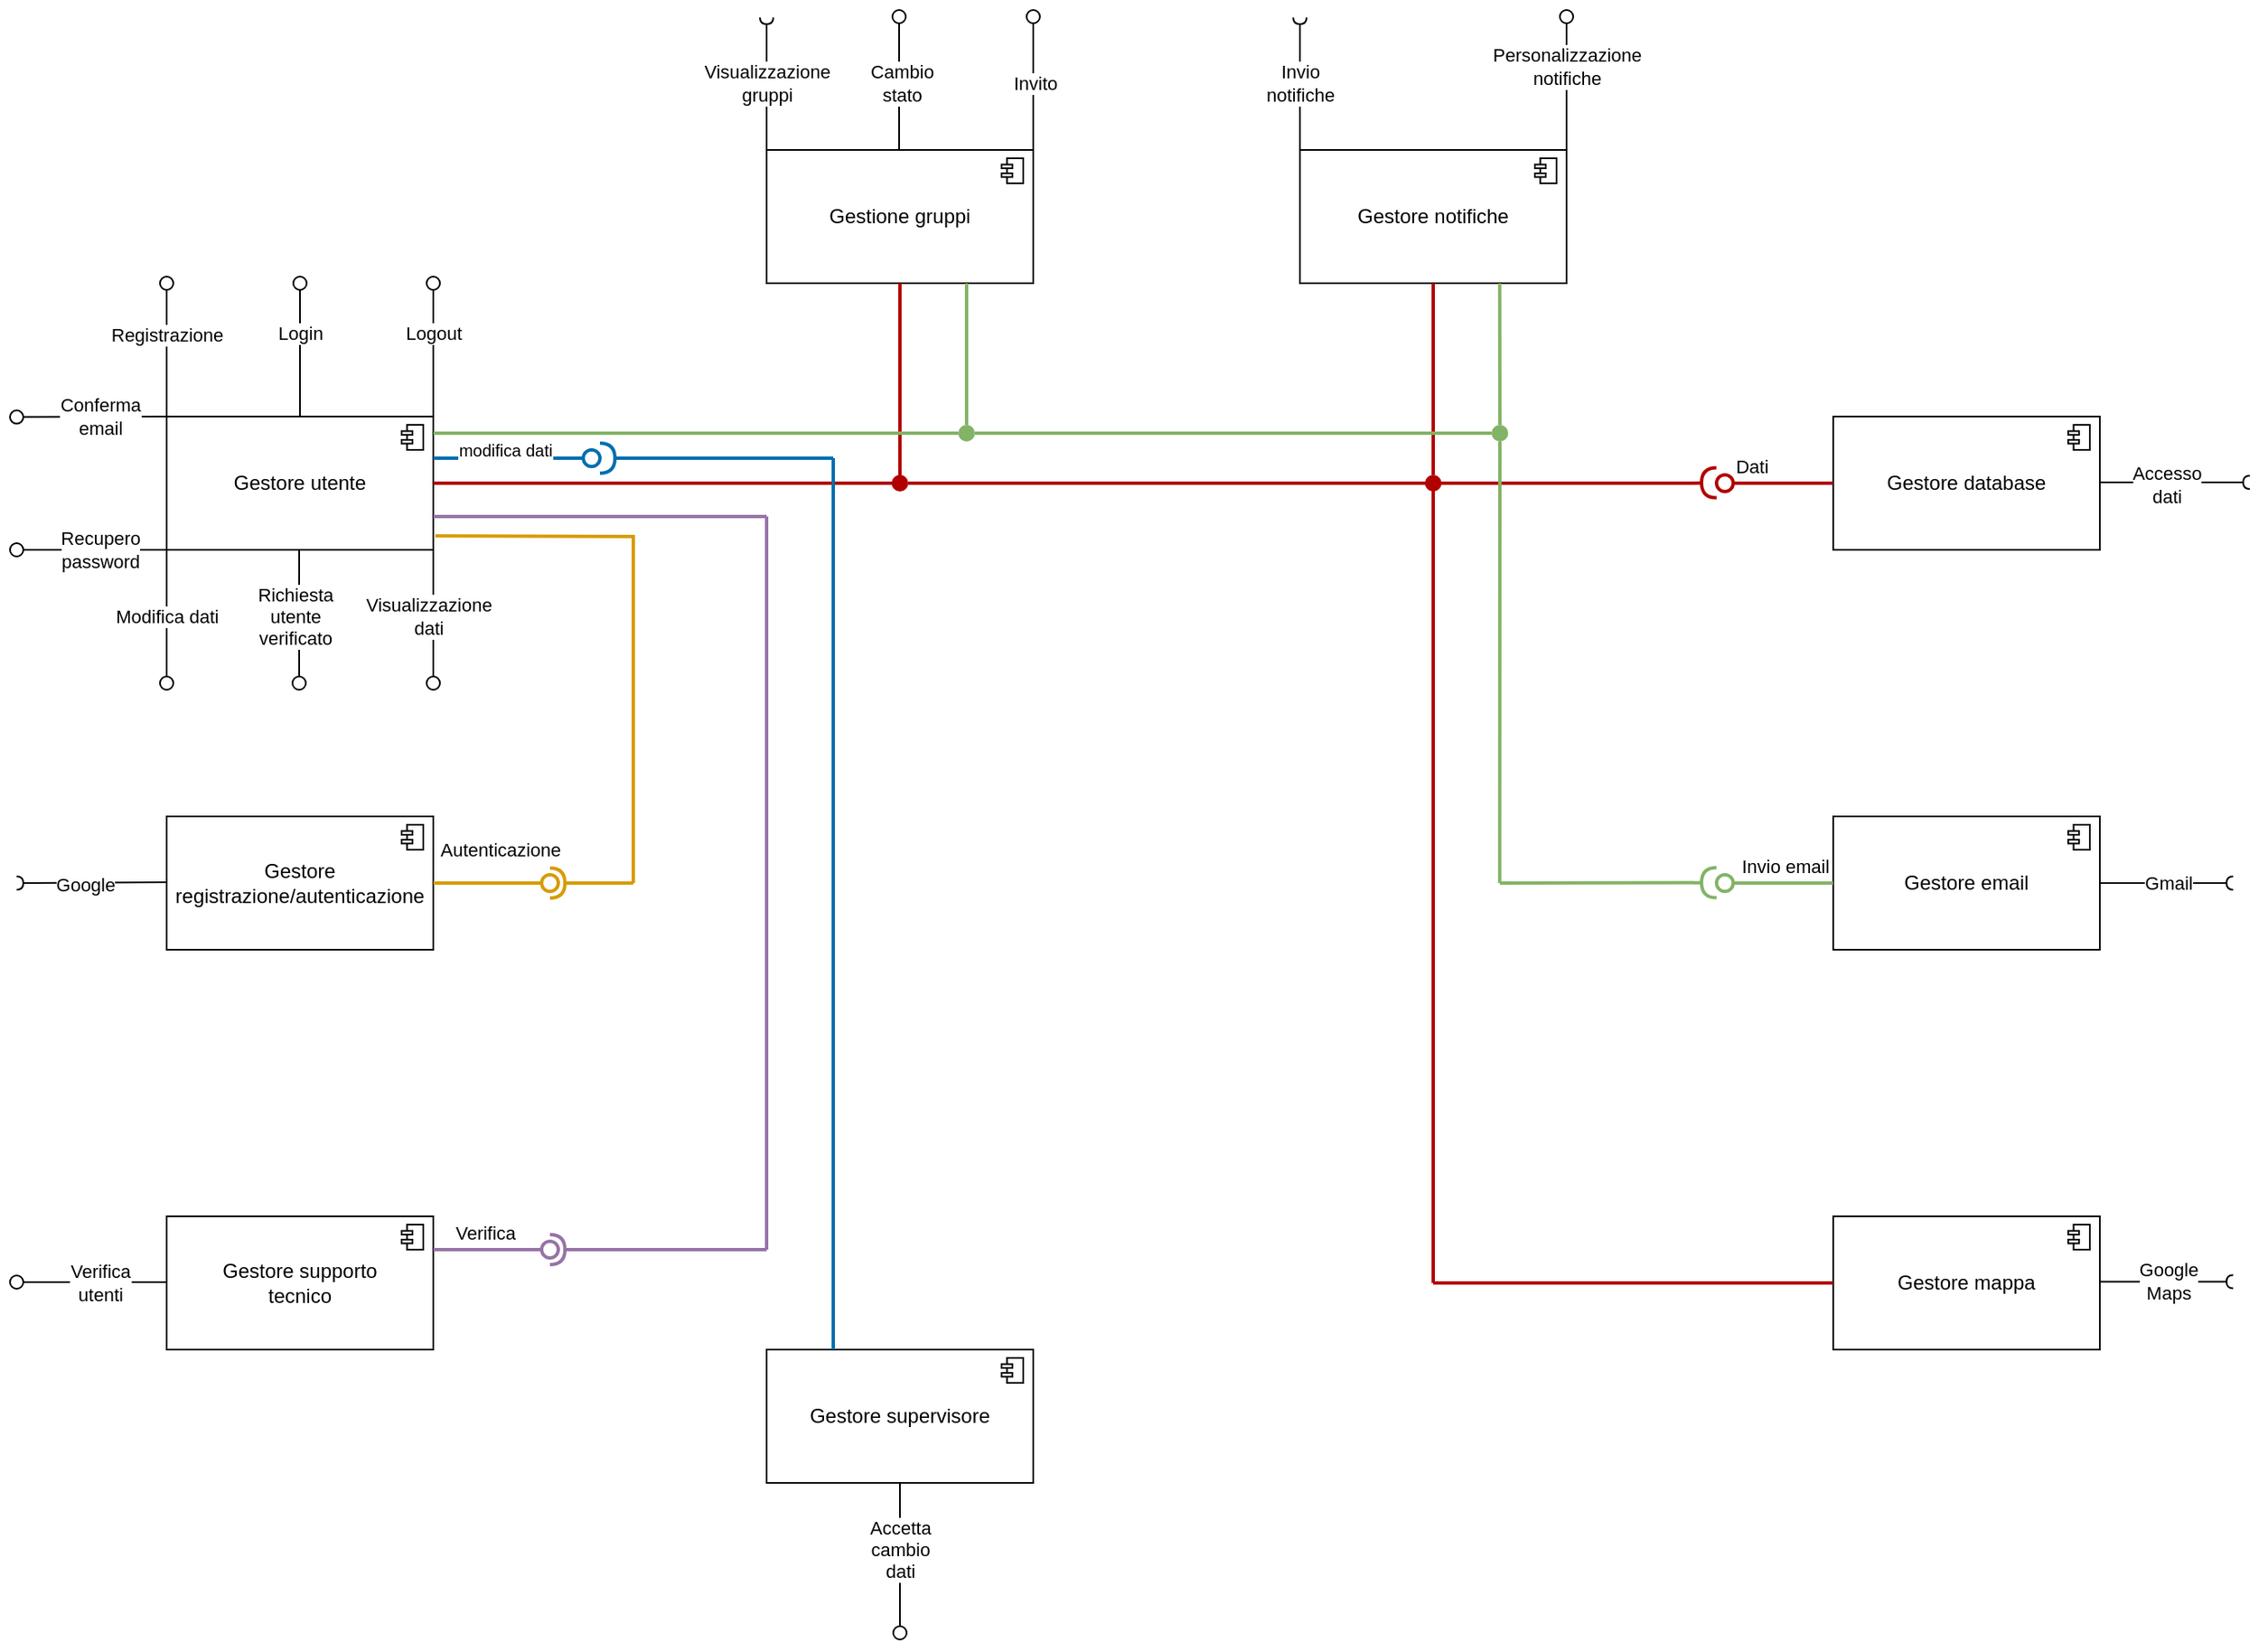 <mxfile version="24.2.7" type="github">
  <diagram name="Pagina-1" id="PUrYo3mo1FTPI0XB6R7E">
    <mxGraphModel dx="1750" dy="1697" grid="1" gridSize="10" guides="1" tooltips="1" connect="1" arrows="1" fold="1" page="1" pageScale="1" pageWidth="1169" pageHeight="827" math="0" shadow="0">
      <root>
        <mxCell id="0" />
        <mxCell id="1" parent="0" />
        <mxCell id="nwxM2-n29xhYYMJKdfmu-1" value="" style="html=1;verticalAlign=bottom;labelBackgroundColor=none;endArrow=oval;endFill=0;endSize=8;rounded=0;exitX=0;exitY=0;exitDx=0;exitDy=0;exitPerimeter=0;" parent="1" source="nwxM2-n29xhYYMJKdfmu-26" edge="1">
          <mxGeometry width="160" relative="1" as="geometry">
            <mxPoint x="170" y="200" as="sourcePoint" />
            <mxPoint x="160" y="120" as="targetPoint" />
            <Array as="points" />
          </mxGeometry>
        </mxCell>
        <mxCell id="nwxM2-n29xhYYMJKdfmu-48" value="Registrazione" style="edgeLabel;html=1;align=center;verticalAlign=middle;resizable=0;points=[];" parent="nwxM2-n29xhYYMJKdfmu-1" vertex="1" connectable="0">
          <mxGeometry x="0.23" relative="1" as="geometry">
            <mxPoint as="offset" />
          </mxGeometry>
        </mxCell>
        <mxCell id="nwxM2-n29xhYYMJKdfmu-2" value="" style="html=1;verticalAlign=bottom;labelBackgroundColor=none;endArrow=oval;endFill=0;endSize=8;rounded=0;exitX=0.5;exitY=0;exitDx=0;exitDy=0;exitPerimeter=0;" parent="1" source="nwxM2-n29xhYYMJKdfmu-26" edge="1">
          <mxGeometry width="160" relative="1" as="geometry">
            <mxPoint x="245" y="200" as="sourcePoint" />
            <mxPoint x="240" y="120" as="targetPoint" />
          </mxGeometry>
        </mxCell>
        <mxCell id="nwxM2-n29xhYYMJKdfmu-49" value="Login" style="edgeLabel;html=1;align=center;verticalAlign=middle;resizable=0;points=[];" parent="nwxM2-n29xhYYMJKdfmu-2" vertex="1" connectable="0">
          <mxGeometry x="0.33" y="2" relative="1" as="geometry">
            <mxPoint x="2" y="3" as="offset" />
          </mxGeometry>
        </mxCell>
        <mxCell id="nwxM2-n29xhYYMJKdfmu-3" value="" style="html=1;verticalAlign=bottom;labelBackgroundColor=none;endArrow=oval;endFill=0;endSize=8;rounded=0;exitX=1;exitY=0;exitDx=0;exitDy=0;exitPerimeter=0;" parent="1" source="nwxM2-n29xhYYMJKdfmu-26" edge="1">
          <mxGeometry width="160" relative="1" as="geometry">
            <mxPoint x="370" y="200" as="sourcePoint" />
            <mxPoint x="320" y="120" as="targetPoint" />
          </mxGeometry>
        </mxCell>
        <mxCell id="nwxM2-n29xhYYMJKdfmu-50" value="Logout" style="edgeLabel;html=1;align=center;verticalAlign=middle;resizable=0;points=[];" parent="nwxM2-n29xhYYMJKdfmu-3" vertex="1" connectable="0">
          <mxGeometry x="0.105" y="-3" relative="1" as="geometry">
            <mxPoint x="-3" y="-6" as="offset" />
          </mxGeometry>
        </mxCell>
        <mxCell id="nwxM2-n29xhYYMJKdfmu-20" value="" style="html=1;verticalAlign=bottom;labelBackgroundColor=none;endArrow=oval;endFill=0;endSize=8;rounded=0;exitX=1;exitY=1;exitDx=0;exitDy=0;exitPerimeter=0;" parent="1" source="nwxM2-n29xhYYMJKdfmu-26" edge="1">
          <mxGeometry x="0.25" width="160" relative="1" as="geometry">
            <mxPoint x="320" y="275" as="sourcePoint" />
            <mxPoint x="320" y="360" as="targetPoint" />
            <Array as="points" />
            <mxPoint as="offset" />
          </mxGeometry>
        </mxCell>
        <mxCell id="nwxM2-n29xhYYMJKdfmu-45" value="Visualizzazione&lt;div&gt;dati&lt;/div&gt;" style="edgeLabel;html=1;align=center;verticalAlign=middle;resizable=0;points=[];" parent="nwxM2-n29xhYYMJKdfmu-20" vertex="1" connectable="0">
          <mxGeometry x="-0.405" y="-3" relative="1" as="geometry">
            <mxPoint y="16" as="offset" />
          </mxGeometry>
        </mxCell>
        <mxCell id="nwxM2-n29xhYYMJKdfmu-21" value="" style="html=1;verticalAlign=bottom;labelBackgroundColor=none;endArrow=oval;endFill=0;endSize=8;rounded=0;exitX=0.5;exitY=1;exitDx=0;exitDy=0;exitPerimeter=0;" parent="1" edge="1">
          <mxGeometry width="160" relative="1" as="geometry">
            <mxPoint x="160" y="280" as="sourcePoint" />
            <mxPoint x="160" y="360" as="targetPoint" />
            <Array as="points" />
            <mxPoint as="offset" />
          </mxGeometry>
        </mxCell>
        <mxCell id="nwxM2-n29xhYYMJKdfmu-44" value="Modifica dati" style="edgeLabel;html=1;align=center;verticalAlign=middle;resizable=0;points=[];" parent="nwxM2-n29xhYYMJKdfmu-21" vertex="1" connectable="0">
          <mxGeometry x="0.395" relative="1" as="geometry">
            <mxPoint y="-16" as="offset" />
          </mxGeometry>
        </mxCell>
        <mxCell id="nwxM2-n29xhYYMJKdfmu-23" value="" style="html=1;verticalAlign=bottom;labelBackgroundColor=none;endArrow=oval;endFill=0;endSize=8;rounded=0;exitX=0;exitY=0;exitDx=0;exitDy=0;exitPerimeter=0;" parent="1" source="nwxM2-n29xhYYMJKdfmu-26" edge="1">
          <mxGeometry width="160" relative="1" as="geometry">
            <mxPoint x="170" y="200.004" as="sourcePoint" />
            <mxPoint x="70" y="200.29" as="targetPoint" />
            <Array as="points" />
          </mxGeometry>
        </mxCell>
        <mxCell id="nwxM2-n29xhYYMJKdfmu-47" value="Conferma&lt;div&gt;email&lt;/div&gt;" style="edgeLabel;html=1;align=center;verticalAlign=middle;resizable=0;points=[];" parent="nwxM2-n29xhYYMJKdfmu-23" vertex="1" connectable="0">
          <mxGeometry x="-0.44" y="-4" relative="1" as="geometry">
            <mxPoint x="-15" y="4" as="offset" />
          </mxGeometry>
        </mxCell>
        <mxCell id="nwxM2-n29xhYYMJKdfmu-24" value="" style="html=1;verticalAlign=bottom;labelBackgroundColor=none;endArrow=oval;endFill=0;endSize=8;rounded=0;exitX=0;exitY=1;exitDx=0;exitDy=0;exitPerimeter=0;" parent="1" source="nwxM2-n29xhYYMJKdfmu-26" edge="1">
          <mxGeometry width="160" relative="1" as="geometry">
            <mxPoint x="170" y="275" as="sourcePoint" />
            <mxPoint x="70" y="280" as="targetPoint" />
            <Array as="points" />
          </mxGeometry>
        </mxCell>
        <mxCell id="nwxM2-n29xhYYMJKdfmu-46" value="Recupero&lt;div&gt;password&lt;/div&gt;" style="edgeLabel;html=1;align=center;verticalAlign=middle;resizable=0;points=[];" parent="nwxM2-n29xhYYMJKdfmu-24" vertex="1" connectable="0">
          <mxGeometry x="-0.262" y="3" relative="1" as="geometry">
            <mxPoint x="-7" y="-3" as="offset" />
          </mxGeometry>
        </mxCell>
        <mxCell id="nwxM2-n29xhYYMJKdfmu-25" value="Gestore registrazione/autenticazione" style="html=1;outlineConnect=0;whiteSpace=wrap;shape=mxgraph.archimate3.application;appType=comp;archiType=square;" parent="1" vertex="1">
          <mxGeometry x="160" y="440" width="160" height="80" as="geometry" />
        </mxCell>
        <mxCell id="nwxM2-n29xhYYMJKdfmu-26" value="Gestore utente" style="html=1;outlineConnect=0;whiteSpace=wrap;shape=mxgraph.archimate3.application;appType=comp;archiType=square;" parent="1" vertex="1">
          <mxGeometry x="160" y="200" width="160" height="80" as="geometry" />
        </mxCell>
        <mxCell id="nwxM2-n29xhYYMJKdfmu-29" value="" style="html=1;verticalAlign=bottom;labelBackgroundColor=none;endArrow=halfCircle;endFill=0;endSize=2;rounded=0;" parent="1" edge="1">
          <mxGeometry width="160" relative="1" as="geometry">
            <mxPoint x="160" y="479.5" as="sourcePoint" />
            <mxPoint x="70" y="480" as="targetPoint" />
          </mxGeometry>
        </mxCell>
        <mxCell id="nwxM2-n29xhYYMJKdfmu-30" value="Google" style="edgeLabel;html=1;align=center;verticalAlign=middle;resizable=0;points=[];" parent="nwxM2-n29xhYYMJKdfmu-29" vertex="1" connectable="0">
          <mxGeometry x="0.413" y="-3" relative="1" as="geometry">
            <mxPoint x="14" y="4" as="offset" />
          </mxGeometry>
        </mxCell>
        <mxCell id="nwxM2-n29xhYYMJKdfmu-31" value="Gestore database" style="html=1;outlineConnect=0;whiteSpace=wrap;shape=mxgraph.archimate3.application;appType=comp;archiType=square;" parent="1" vertex="1">
          <mxGeometry x="1160" y="200" width="160" height="80" as="geometry" />
        </mxCell>
        <mxCell id="nwxM2-n29xhYYMJKdfmu-32" value="" style="html=1;verticalAlign=bottom;labelBackgroundColor=none;endArrow=halfCircle;endFill=0;endSize=2;rounded=0;" parent="1" edge="1">
          <mxGeometry width="160" relative="1" as="geometry">
            <mxPoint x="1320" y="239.5" as="sourcePoint" />
            <mxPoint x="1410" y="239.5" as="targetPoint" />
          </mxGeometry>
        </mxCell>
        <mxCell id="nwxM2-n29xhYYMJKdfmu-33" value="Accesso&lt;div&gt;dati&lt;/div&gt;" style="edgeLabel;html=1;align=center;verticalAlign=middle;resizable=0;points=[];" parent="nwxM2-n29xhYYMJKdfmu-32" vertex="1" connectable="0">
          <mxGeometry x="0.413" y="-3" relative="1" as="geometry">
            <mxPoint x="-24" y="-2" as="offset" />
          </mxGeometry>
        </mxCell>
        <mxCell id="nwxM2-n29xhYYMJKdfmu-34" value="Gestione gruppi" style="html=1;outlineConnect=0;whiteSpace=wrap;shape=mxgraph.archimate3.application;appType=comp;archiType=square;" parent="1" vertex="1">
          <mxGeometry x="520" y="40" width="160" height="80" as="geometry" />
        </mxCell>
        <mxCell id="nwxM2-n29xhYYMJKdfmu-35" value="" style="html=1;verticalAlign=bottom;labelBackgroundColor=none;endArrow=halfCircle;endFill=0;endSize=2;rounded=0;" parent="1" edge="1">
          <mxGeometry width="160" relative="1" as="geometry">
            <mxPoint x="520" y="40" as="sourcePoint" />
            <mxPoint x="520" y="-39.5" as="targetPoint" />
          </mxGeometry>
        </mxCell>
        <mxCell id="nwxM2-n29xhYYMJKdfmu-36" value="Visualizzazione&lt;div&gt;gruppi&lt;/div&gt;" style="edgeLabel;html=1;align=center;verticalAlign=middle;resizable=0;points=[];" parent="nwxM2-n29xhYYMJKdfmu-35" vertex="1" connectable="0">
          <mxGeometry x="0.413" y="-3" relative="1" as="geometry">
            <mxPoint x="-3" y="16" as="offset" />
          </mxGeometry>
        </mxCell>
        <mxCell id="nwxM2-n29xhYYMJKdfmu-51" value="Gestore notifiche" style="html=1;outlineConnect=0;whiteSpace=wrap;shape=mxgraph.archimate3.application;appType=comp;archiType=square;" parent="1" vertex="1">
          <mxGeometry x="840" y="40" width="160" height="80" as="geometry" />
        </mxCell>
        <mxCell id="nwxM2-n29xhYYMJKdfmu-52" value="" style="html=1;verticalAlign=bottom;labelBackgroundColor=none;endArrow=halfCircle;endFill=0;endSize=2;rounded=0;" parent="1" edge="1">
          <mxGeometry width="160" relative="1" as="geometry">
            <mxPoint x="840" y="40" as="sourcePoint" />
            <mxPoint x="840" y="-39.5" as="targetPoint" />
          </mxGeometry>
        </mxCell>
        <mxCell id="nwxM2-n29xhYYMJKdfmu-53" value="Invio&lt;div&gt;notifiche&lt;/div&gt;" style="edgeLabel;html=1;align=center;verticalAlign=middle;resizable=0;points=[];" parent="nwxM2-n29xhYYMJKdfmu-52" vertex="1" connectable="0">
          <mxGeometry x="0.413" y="-3" relative="1" as="geometry">
            <mxPoint x="-3" y="16" as="offset" />
          </mxGeometry>
        </mxCell>
        <mxCell id="nwxM2-n29xhYYMJKdfmu-54" value="" style="html=1;verticalAlign=bottom;labelBackgroundColor=none;endArrow=oval;endFill=0;endSize=8;rounded=0;exitX=1;exitY=0;exitDx=0;exitDy=0;exitPerimeter=0;" parent="1" edge="1">
          <mxGeometry width="160" relative="1" as="geometry">
            <mxPoint x="599.5" y="40" as="sourcePoint" />
            <mxPoint x="599.5" y="-40" as="targetPoint" />
          </mxGeometry>
        </mxCell>
        <mxCell id="nwxM2-n29xhYYMJKdfmu-55" value="Cambio&lt;div&gt;stato&lt;/div&gt;" style="edgeLabel;html=1;align=center;verticalAlign=middle;resizable=0;points=[];" parent="nwxM2-n29xhYYMJKdfmu-54" vertex="1" connectable="0">
          <mxGeometry x="0.105" y="-3" relative="1" as="geometry">
            <mxPoint x="-2" y="4" as="offset" />
          </mxGeometry>
        </mxCell>
        <mxCell id="RqjYrK4z8lz41ccaFmHQ-3" value="" style="rounded=0;orthogonalLoop=1;jettySize=auto;html=1;endArrow=halfCircle;endFill=0;endSize=6;strokeWidth=2;sketch=0;fillColor=#e51400;strokeColor=#B20000;" parent="1" edge="1">
          <mxGeometry relative="1" as="geometry">
            <mxPoint x="605" y="240.02" as="sourcePoint" />
            <mxPoint x="1090" y="239.8" as="targetPoint" />
            <Array as="points">
              <mxPoint x="1070" y="240.02" />
            </Array>
          </mxGeometry>
        </mxCell>
        <mxCell id="RqjYrK4z8lz41ccaFmHQ-4" value="" style="rounded=0;orthogonalLoop=1;jettySize=auto;html=1;endArrow=oval;endFill=0;sketch=0;sourcePerimeterSpacing=0;targetPerimeterSpacing=0;endSize=10;exitX=0;exitY=0.5;exitDx=0;exitDy=0;exitPerimeter=0;entryX=0.465;entryY=1.026;entryDx=0;entryDy=0;entryPerimeter=0;fillColor=#e51400;strokeColor=#B20000;curved=0;strokeWidth=2;" parent="1" source="nwxM2-n29xhYYMJKdfmu-31" target="RqjYrK4z8lz41ccaFmHQ-5" edge="1">
          <mxGeometry relative="1" as="geometry">
            <mxPoint x="1000" y="235" as="sourcePoint" />
          </mxGeometry>
        </mxCell>
        <mxCell id="RqjYrK4z8lz41ccaFmHQ-8" value="Dati" style="edgeLabel;html=1;align=center;verticalAlign=middle;resizable=0;points=[];" parent="RqjYrK4z8lz41ccaFmHQ-4" vertex="1" connectable="0">
          <mxGeometry x="-0.456" relative="1" as="geometry">
            <mxPoint x="-32" y="-10" as="offset" />
          </mxGeometry>
        </mxCell>
        <mxCell id="RqjYrK4z8lz41ccaFmHQ-5" value="" style="ellipse;whiteSpace=wrap;html=1;align=center;aspect=fixed;fillColor=none;strokeColor=none;resizable=0;perimeter=centerPerimeter;rotatable=0;allowArrows=0;points=[];outlineConnect=1;" parent="1" vertex="1">
          <mxGeometry x="1090" y="235" width="10" height="10" as="geometry" />
        </mxCell>
        <mxCell id="RqjYrK4z8lz41ccaFmHQ-9" value="" style="endArrow=none;html=1;rounded=0;entryX=0.5;entryY=1;entryDx=0;entryDy=0;entryPerimeter=0;fillColor=#e51400;strokeColor=#B20000;strokeWidth=2;" parent="1" source="RqjYrK4z8lz41ccaFmHQ-11" target="nwxM2-n29xhYYMJKdfmu-51" edge="1">
          <mxGeometry width="50" height="50" relative="1" as="geometry">
            <mxPoint x="920" y="240" as="sourcePoint" />
            <mxPoint x="880" y="170" as="targetPoint" />
          </mxGeometry>
        </mxCell>
        <mxCell id="RqjYrK4z8lz41ccaFmHQ-12" value="" style="endArrow=none;html=1;rounded=0;entryX=0.5;entryY=1;entryDx=0;entryDy=0;entryPerimeter=0;fillColor=#e51400;strokeColor=#B20000;strokeWidth=2;" parent="1" target="RqjYrK4z8lz41ccaFmHQ-11" edge="1">
          <mxGeometry width="50" height="50" relative="1" as="geometry">
            <mxPoint x="920" y="240" as="sourcePoint" />
            <mxPoint x="920" y="120" as="targetPoint" />
          </mxGeometry>
        </mxCell>
        <mxCell id="RqjYrK4z8lz41ccaFmHQ-11" value="" style="ellipse;whiteSpace=wrap;html=1;aspect=fixed;fillColor=#B20000;fontColor=#ffffff;strokeColor=none;gradientColor=none;" parent="1" vertex="1">
          <mxGeometry x="915" y="235" width="10" height="10" as="geometry" />
        </mxCell>
        <mxCell id="RqjYrK4z8lz41ccaFmHQ-15" value="" style="ellipse;whiteSpace=wrap;html=1;aspect=fixed;fillColor=#B20000;fontColor=#ffffff;strokeColor=none;gradientColor=none;" parent="1" vertex="1">
          <mxGeometry x="595" y="235" width="10" height="10" as="geometry" />
        </mxCell>
        <mxCell id="RqjYrK4z8lz41ccaFmHQ-24" value="" style="endArrow=none;html=1;rounded=0;fillColor=#e51400;strokeColor=#B20000;strokeWidth=2;exitX=1;exitY=0.5;exitDx=0;exitDy=0;exitPerimeter=0;" parent="1" source="nwxM2-n29xhYYMJKdfmu-26" edge="1">
          <mxGeometry width="50" height="50" relative="1" as="geometry">
            <mxPoint x="520" y="280" as="sourcePoint" />
            <mxPoint x="600" y="240" as="targetPoint" />
          </mxGeometry>
        </mxCell>
        <mxCell id="RqjYrK4z8lz41ccaFmHQ-25" value="" style="endArrow=none;html=1;rounded=0;entryX=0.5;entryY=1;entryDx=0;entryDy=0;entryPerimeter=0;fillColor=#e51400;strokeColor=#B20000;strokeWidth=2;" parent="1" target="nwxM2-n29xhYYMJKdfmu-34" edge="1">
          <mxGeometry width="50" height="50" relative="1" as="geometry">
            <mxPoint x="600" y="240" as="sourcePoint" />
            <mxPoint x="650" y="160" as="targetPoint" />
          </mxGeometry>
        </mxCell>
        <mxCell id="gYkMS1iUDZr44tiGWO44-1" value="Gestore email" style="html=1;outlineConnect=0;whiteSpace=wrap;shape=mxgraph.archimate3.application;appType=comp;archiType=square;" parent="1" vertex="1">
          <mxGeometry x="1160" y="440" width="160" height="80" as="geometry" />
        </mxCell>
        <mxCell id="gYkMS1iUDZr44tiGWO44-2" value="" style="html=1;verticalAlign=bottom;labelBackgroundColor=none;endArrow=halfCircle;endFill=0;endSize=2;rounded=0;exitX=1;exitY=0.5;exitDx=0;exitDy=0;exitPerimeter=0;" parent="1" source="gYkMS1iUDZr44tiGWO44-1" edge="1">
          <mxGeometry width="160" relative="1" as="geometry">
            <mxPoint x="1350" y="479.5" as="sourcePoint" />
            <mxPoint x="1400" y="480" as="targetPoint" />
          </mxGeometry>
        </mxCell>
        <mxCell id="gYkMS1iUDZr44tiGWO44-3" value="Gmail" style="edgeLabel;html=1;align=center;verticalAlign=middle;resizable=0;points=[];" parent="gYkMS1iUDZr44tiGWO44-2" vertex="1" connectable="0">
          <mxGeometry x="0.335" y="-1" relative="1" as="geometry">
            <mxPoint x="-13" y="-1" as="offset" />
          </mxGeometry>
        </mxCell>
        <mxCell id="gYkMS1iUDZr44tiGWO44-4" value="" style="rounded=0;orthogonalLoop=1;jettySize=auto;html=1;endArrow=halfCircle;endFill=0;endSize=6;strokeWidth=2;sketch=0;strokeColor=#82b366;fillColor=#d5e8d4;" parent="1" edge="1">
          <mxGeometry relative="1" as="geometry">
            <mxPoint x="960" y="480" as="sourcePoint" />
            <mxPoint x="1090" y="479.79" as="targetPoint" />
          </mxGeometry>
        </mxCell>
        <mxCell id="gYkMS1iUDZr44tiGWO44-5" value="" style="rounded=0;orthogonalLoop=1;jettySize=auto;html=1;endArrow=oval;endFill=0;sketch=0;sourcePerimeterSpacing=0;targetPerimeterSpacing=0;endSize=10;strokeWidth=2;strokeColor=#82b366;fillColor=#d5e8d4;exitX=0;exitY=0.5;exitDx=0;exitDy=0;exitPerimeter=0;" parent="1" source="gYkMS1iUDZr44tiGWO44-1" edge="1">
          <mxGeometry relative="1" as="geometry">
            <mxPoint x="1155" y="479.78" as="sourcePoint" />
            <mxPoint x="1095" y="480" as="targetPoint" />
          </mxGeometry>
        </mxCell>
        <mxCell id="gYkMS1iUDZr44tiGWO44-7" value="Invio email" style="edgeLabel;html=1;align=center;verticalAlign=middle;resizable=0;points=[];" parent="gYkMS1iUDZr44tiGWO44-5" vertex="1" connectable="0">
          <mxGeometry x="-0.024" y="-2" relative="1" as="geometry">
            <mxPoint x="2" y="-8" as="offset" />
          </mxGeometry>
        </mxCell>
        <mxCell id="gYkMS1iUDZr44tiGWO44-6" value="" style="ellipse;whiteSpace=wrap;html=1;align=center;aspect=fixed;fillColor=none;strokeColor=none;resizable=0;perimeter=centerPerimeter;rotatable=0;allowArrows=0;points=[];outlineConnect=1;" parent="1" vertex="1">
          <mxGeometry x="940" y="420" width="10" height="10" as="geometry" />
        </mxCell>
        <mxCell id="gYkMS1iUDZr44tiGWO44-8" value="" style="endArrow=none;html=1;rounded=0;entryX=0.75;entryY=1;entryDx=0;entryDy=0;entryPerimeter=0;fillColor=#d5e8d4;strokeColor=#82b366;strokeWidth=2;" parent="1" source="gYkMS1iUDZr44tiGWO44-14" edge="1">
          <mxGeometry width="50" height="50" relative="1" as="geometry">
            <mxPoint x="959.88" y="480" as="sourcePoint" />
            <mxPoint x="959.88" y="120" as="targetPoint" />
            <Array as="points" />
          </mxGeometry>
        </mxCell>
        <mxCell id="gYkMS1iUDZr44tiGWO44-13" value="" style="endArrow=none;html=1;rounded=0;exitX=1;exitY=0.5;exitDx=0;exitDy=0;strokeWidth=2;fillColor=#d5e8d4;strokeColor=#82b366;" parent="1" edge="1" source="T3Mu8Z75jWodss0oWQ8Y-8">
          <mxGeometry width="50" height="50" relative="1" as="geometry">
            <mxPoint x="320" y="210.0" as="sourcePoint" />
            <mxPoint x="955" y="210.0" as="targetPoint" />
          </mxGeometry>
        </mxCell>
        <mxCell id="gYkMS1iUDZr44tiGWO44-17" value="" style="html=1;verticalAlign=bottom;labelBackgroundColor=none;endArrow=oval;endFill=0;endSize=8;rounded=0;exitX=1;exitY=0;exitDx=0;exitDy=0;exitPerimeter=0;" parent="1" edge="1">
          <mxGeometry width="160" relative="1" as="geometry">
            <mxPoint x="1000" y="40" as="sourcePoint" />
            <mxPoint x="1000" y="-40" as="targetPoint" />
          </mxGeometry>
        </mxCell>
        <mxCell id="gYkMS1iUDZr44tiGWO44-18" value="Personalizzazione&lt;div&gt;notifiche&lt;/div&gt;" style="edgeLabel;html=1;align=center;verticalAlign=middle;resizable=0;points=[];" parent="gYkMS1iUDZr44tiGWO44-17" vertex="1" connectable="0">
          <mxGeometry x="0.105" y="-3" relative="1" as="geometry">
            <mxPoint x="-3" y="-6" as="offset" />
          </mxGeometry>
        </mxCell>
        <mxCell id="gYkMS1iUDZr44tiGWO44-20" value="" style="endArrow=none;html=1;rounded=0;fillColor=#d5e8d4;strokeColor=#82b366;strokeWidth=2;" parent="1" target="gYkMS1iUDZr44tiGWO44-14" edge="1">
          <mxGeometry width="50" height="50" relative="1" as="geometry">
            <mxPoint x="959.88" y="480" as="sourcePoint" />
            <mxPoint x="959.88" y="120" as="targetPoint" />
            <Array as="points">
              <mxPoint x="959.88" y="470" />
            </Array>
          </mxGeometry>
        </mxCell>
        <mxCell id="gYkMS1iUDZr44tiGWO44-14" value="" style="ellipse;whiteSpace=wrap;html=1;aspect=fixed;fillColor=#82b366;strokeColor=none;strokeWidth=1;" parent="1" vertex="1">
          <mxGeometry x="955" y="205" width="10" height="10" as="geometry" />
        </mxCell>
        <mxCell id="gYkMS1iUDZr44tiGWO44-21" value="" style="rounded=0;orthogonalLoop=1;jettySize=auto;html=1;endArrow=halfCircle;endFill=0;endSize=6;strokeWidth=2;sketch=0;fillColor=#ffe6cc;strokeColor=#d79b00;" parent="1" edge="1">
          <mxGeometry relative="1" as="geometry">
            <mxPoint x="440" y="480" as="sourcePoint" />
            <mxPoint x="390" y="480" as="targetPoint" />
          </mxGeometry>
        </mxCell>
        <mxCell id="gYkMS1iUDZr44tiGWO44-22" value="" style="rounded=0;orthogonalLoop=1;jettySize=auto;html=1;endArrow=oval;endFill=0;sketch=0;sourcePerimeterSpacing=0;targetPerimeterSpacing=0;endSize=10;exitX=1;exitY=0.5;exitDx=0;exitDy=0;exitPerimeter=0;strokeWidth=2;fillColor=#ffe6cc;strokeColor=#d79b00;" parent="1" source="nwxM2-n29xhYYMJKdfmu-25" edge="1">
          <mxGeometry relative="1" as="geometry">
            <mxPoint x="470" y="365" as="sourcePoint" />
            <mxPoint x="390" y="480" as="targetPoint" />
          </mxGeometry>
        </mxCell>
        <mxCell id="QbPwWwbmdixuvqxwLFp1-13" value="Autenticazione" style="edgeLabel;html=1;align=center;verticalAlign=middle;resizable=0;points=[];" parent="gYkMS1iUDZr44tiGWO44-22" vertex="1" connectable="0">
          <mxGeometry x="-0.063" y="2" relative="1" as="geometry">
            <mxPoint x="7" y="-18" as="offset" />
          </mxGeometry>
        </mxCell>
        <mxCell id="gYkMS1iUDZr44tiGWO44-23" value="" style="ellipse;whiteSpace=wrap;html=1;align=center;aspect=fixed;fillColor=none;strokeColor=none;resizable=0;perimeter=centerPerimeter;rotatable=0;allowArrows=0;points=[];outlineConnect=1;" parent="1" vertex="1">
          <mxGeometry x="485" y="360" width="10" height="10" as="geometry" />
        </mxCell>
        <mxCell id="gYkMS1iUDZr44tiGWO44-24" value="" style="endArrow=none;html=1;rounded=0;fillColor=#ffe6cc;strokeColor=#d79b00;strokeWidth=2;" parent="1" edge="1">
          <mxGeometry width="50" height="50" relative="1" as="geometry">
            <mxPoint x="440" y="480" as="sourcePoint" />
            <mxPoint x="440" y="271" as="targetPoint" />
          </mxGeometry>
        </mxCell>
        <mxCell id="gYkMS1iUDZr44tiGWO44-25" value="" style="endArrow=none;html=1;rounded=0;exitX=1.007;exitY=0.895;exitDx=0;exitDy=0;exitPerimeter=0;strokeWidth=2;fillColor=#ffe6cc;strokeColor=#d79b00;" parent="1" source="nwxM2-n29xhYYMJKdfmu-26" edge="1">
          <mxGeometry width="50" height="50" relative="1" as="geometry">
            <mxPoint x="300" y="310" as="sourcePoint" />
            <mxPoint x="440" y="272" as="targetPoint" />
          </mxGeometry>
        </mxCell>
        <mxCell id="gYkMS1iUDZr44tiGWO44-26" value="Gestore supporto&lt;div&gt;tecnico&lt;/div&gt;" style="html=1;outlineConnect=0;whiteSpace=wrap;shape=mxgraph.archimate3.application;appType=comp;archiType=square;" parent="1" vertex="1">
          <mxGeometry x="160" y="680" width="160" height="80" as="geometry" />
        </mxCell>
        <mxCell id="QbPwWwbmdixuvqxwLFp1-1" value="" style="html=1;verticalAlign=bottom;labelBackgroundColor=none;endArrow=oval;endFill=0;endSize=8;rounded=0;exitX=0;exitY=1;exitDx=0;exitDy=0;exitPerimeter=0;" parent="1" edge="1">
          <mxGeometry width="160" relative="1" as="geometry">
            <mxPoint x="160" y="719.5" as="sourcePoint" />
            <mxPoint x="70" y="719.5" as="targetPoint" />
            <Array as="points" />
          </mxGeometry>
        </mxCell>
        <mxCell id="QbPwWwbmdixuvqxwLFp1-2" value="Verifica&lt;div&gt;utenti&lt;/div&gt;" style="edgeLabel;html=1;align=center;verticalAlign=middle;resizable=0;points=[];" parent="QbPwWwbmdixuvqxwLFp1-1" vertex="1" connectable="0">
          <mxGeometry x="-0.262" y="3" relative="1" as="geometry">
            <mxPoint x="-7" y="-3" as="offset" />
          </mxGeometry>
        </mxCell>
        <mxCell id="QbPwWwbmdixuvqxwLFp1-3" value="" style="html=1;verticalAlign=bottom;labelBackgroundColor=none;endArrow=oval;endFill=0;endSize=8;rounded=0;exitX=1;exitY=1;exitDx=0;exitDy=0;exitPerimeter=0;" parent="1" edge="1">
          <mxGeometry x="0.25" width="160" relative="1" as="geometry">
            <mxPoint x="239.5" y="280" as="sourcePoint" />
            <mxPoint x="239.5" y="360" as="targetPoint" />
            <Array as="points" />
            <mxPoint as="offset" />
          </mxGeometry>
        </mxCell>
        <mxCell id="QbPwWwbmdixuvqxwLFp1-4" value="Richiesta&lt;div&gt;utente&lt;/div&gt;&lt;div&gt;verificato&lt;/div&gt;" style="edgeLabel;html=1;align=center;verticalAlign=middle;resizable=0;points=[];" parent="QbPwWwbmdixuvqxwLFp1-3" vertex="1" connectable="0">
          <mxGeometry x="-0.405" y="-3" relative="1" as="geometry">
            <mxPoint y="16" as="offset" />
          </mxGeometry>
        </mxCell>
        <mxCell id="QbPwWwbmdixuvqxwLFp1-5" value="" style="rounded=0;orthogonalLoop=1;jettySize=auto;html=1;endArrow=halfCircle;endFill=0;endSize=6;strokeWidth=2;sketch=0;fillColor=#e1d5e7;strokeColor=#9673a6;" parent="1" edge="1">
          <mxGeometry relative="1" as="geometry">
            <mxPoint x="520" y="700" as="sourcePoint" />
            <mxPoint x="390" y="700" as="targetPoint" />
          </mxGeometry>
        </mxCell>
        <mxCell id="QbPwWwbmdixuvqxwLFp1-6" value="" style="rounded=0;orthogonalLoop=1;jettySize=auto;html=1;endArrow=oval;endFill=0;sketch=0;sourcePerimeterSpacing=0;targetPerimeterSpacing=0;endSize=10;exitX=1;exitY=0.25;exitDx=0;exitDy=0;exitPerimeter=0;strokeWidth=2;fillColor=#e1d5e7;strokeColor=#9673a6;" parent="1" source="gYkMS1iUDZr44tiGWO44-26" edge="1">
          <mxGeometry relative="1" as="geometry">
            <mxPoint x="490" y="535" as="sourcePoint" />
            <mxPoint x="390" y="700" as="targetPoint" />
          </mxGeometry>
        </mxCell>
        <mxCell id="QbPwWwbmdixuvqxwLFp1-12" value="Verifica" style="edgeLabel;html=1;align=center;verticalAlign=middle;resizable=0;points=[];" parent="QbPwWwbmdixuvqxwLFp1-6" vertex="1" connectable="0">
          <mxGeometry x="-0.218" relative="1" as="geometry">
            <mxPoint x="3" y="-10" as="offset" />
          </mxGeometry>
        </mxCell>
        <mxCell id="QbPwWwbmdixuvqxwLFp1-7" value="" style="ellipse;whiteSpace=wrap;html=1;align=center;aspect=fixed;fillColor=none;strokeColor=none;resizable=0;perimeter=centerPerimeter;rotatable=0;allowArrows=0;points=[];outlineConnect=1;" parent="1" vertex="1">
          <mxGeometry x="505" y="530" width="10" height="10" as="geometry" />
        </mxCell>
        <mxCell id="QbPwWwbmdixuvqxwLFp1-8" value="" style="endArrow=none;html=1;rounded=0;strokeWidth=2;fillColor=#e1d5e7;strokeColor=#9673a6;" parent="1" edge="1">
          <mxGeometry width="50" height="50" relative="1" as="geometry">
            <mxPoint x="520" y="700" as="sourcePoint" />
            <mxPoint x="520" y="260" as="targetPoint" />
          </mxGeometry>
        </mxCell>
        <mxCell id="QbPwWwbmdixuvqxwLFp1-9" value="" style="endArrow=none;html=1;rounded=0;exitX=1;exitY=0.75;exitDx=0;exitDy=0;exitPerimeter=0;strokeWidth=2;fillColor=#e1d5e7;strokeColor=#9673a6;" parent="1" source="nwxM2-n29xhYYMJKdfmu-26" edge="1">
          <mxGeometry width="50" height="50" relative="1" as="geometry">
            <mxPoint x="310" y="290" as="sourcePoint" />
            <mxPoint x="520" y="260" as="targetPoint" />
          </mxGeometry>
        </mxCell>
        <mxCell id="T3Mu8Z75jWodss0oWQ8Y-1" value="Gestore mappa" style="html=1;outlineConnect=0;whiteSpace=wrap;shape=mxgraph.archimate3.application;appType=comp;archiType=square;" vertex="1" parent="1">
          <mxGeometry x="1160" y="680" width="160" height="80" as="geometry" />
        </mxCell>
        <mxCell id="T3Mu8Z75jWodss0oWQ8Y-2" value="" style="html=1;verticalAlign=bottom;labelBackgroundColor=none;endArrow=halfCircle;endFill=0;endSize=2;rounded=0;exitX=1;exitY=0.5;exitDx=0;exitDy=0;exitPerimeter=0;" edge="1" parent="1">
          <mxGeometry width="160" relative="1" as="geometry">
            <mxPoint x="1320" y="719.23" as="sourcePoint" />
            <mxPoint x="1400" y="719.23" as="targetPoint" />
          </mxGeometry>
        </mxCell>
        <mxCell id="T3Mu8Z75jWodss0oWQ8Y-3" value="Google&lt;div&gt;Maps&lt;/div&gt;" style="edgeLabel;html=1;align=center;verticalAlign=middle;resizable=0;points=[];" vertex="1" connectable="0" parent="T3Mu8Z75jWodss0oWQ8Y-2">
          <mxGeometry x="0.335" y="-1" relative="1" as="geometry">
            <mxPoint x="-13" y="-1" as="offset" />
          </mxGeometry>
        </mxCell>
        <mxCell id="T3Mu8Z75jWodss0oWQ8Y-4" value="" style="endArrow=none;html=1;rounded=0;strokeWidth=2;fillColor=#f8cecc;strokeColor=#b20000;" edge="1" parent="1" target="RqjYrK4z8lz41ccaFmHQ-11">
          <mxGeometry width="50" height="50" relative="1" as="geometry">
            <mxPoint x="920" y="720" as="sourcePoint" />
            <mxPoint x="920" y="290" as="targetPoint" />
          </mxGeometry>
        </mxCell>
        <mxCell id="T3Mu8Z75jWodss0oWQ8Y-5" value="" style="endArrow=none;html=1;rounded=0;entryX=0;entryY=0.5;entryDx=0;entryDy=0;entryPerimeter=0;strokeWidth=2;strokeColor=#b20000;" edge="1" parent="1" target="T3Mu8Z75jWodss0oWQ8Y-1">
          <mxGeometry width="50" height="50" relative="1" as="geometry">
            <mxPoint x="920" y="720" as="sourcePoint" />
            <mxPoint x="1020" y="700" as="targetPoint" />
          </mxGeometry>
        </mxCell>
        <mxCell id="T3Mu8Z75jWodss0oWQ8Y-6" value="" style="html=1;verticalAlign=bottom;labelBackgroundColor=none;endArrow=oval;endFill=0;endSize=8;rounded=0;exitX=1;exitY=0;exitDx=0;exitDy=0;exitPerimeter=0;" edge="1" parent="1">
          <mxGeometry width="160" relative="1" as="geometry">
            <mxPoint x="680" y="40" as="sourcePoint" />
            <mxPoint x="680" y="-40" as="targetPoint" />
          </mxGeometry>
        </mxCell>
        <mxCell id="T3Mu8Z75jWodss0oWQ8Y-7" value="Invito" style="edgeLabel;html=1;align=center;verticalAlign=middle;resizable=0;points=[];" vertex="1" connectable="0" parent="T3Mu8Z75jWodss0oWQ8Y-6">
          <mxGeometry x="0.105" y="-3" relative="1" as="geometry">
            <mxPoint x="-2" y="4" as="offset" />
          </mxGeometry>
        </mxCell>
        <mxCell id="T3Mu8Z75jWodss0oWQ8Y-9" value="" style="endArrow=none;html=1;rounded=0;exitX=1;exitY=0.75;exitDx=0;exitDy=0;exitPerimeter=0;strokeWidth=2;fillColor=#d5e8d4;strokeColor=#82b366;" edge="1" parent="1" target="T3Mu8Z75jWodss0oWQ8Y-8">
          <mxGeometry width="50" height="50" relative="1" as="geometry">
            <mxPoint x="320" y="210.0" as="sourcePoint" />
            <mxPoint x="955" y="210.0" as="targetPoint" />
          </mxGeometry>
        </mxCell>
        <mxCell id="T3Mu8Z75jWodss0oWQ8Y-8" value="" style="ellipse;whiteSpace=wrap;html=1;aspect=fixed;fillColor=#82b366;fontColor=#ffffff;strokeColor=none;gradientColor=none;" vertex="1" parent="1">
          <mxGeometry x="635" y="205" width="10" height="10" as="geometry" />
        </mxCell>
        <mxCell id="T3Mu8Z75jWodss0oWQ8Y-10" value="" style="endArrow=none;html=1;rounded=0;entryX=0.75;entryY=1;entryDx=0;entryDy=0;entryPerimeter=0;fillColor=#d5e8d4;strokeColor=#82b366;strokeWidth=2;" edge="1" parent="1" source="T3Mu8Z75jWodss0oWQ8Y-8" target="nwxM2-n29xhYYMJKdfmu-34">
          <mxGeometry width="50" height="50" relative="1" as="geometry">
            <mxPoint x="630" y="190" as="sourcePoint" />
            <mxPoint x="680" y="140" as="targetPoint" />
          </mxGeometry>
        </mxCell>
        <mxCell id="T3Mu8Z75jWodss0oWQ8Y-11" value="Gestore supervisore" style="html=1;outlineConnect=0;whiteSpace=wrap;shape=mxgraph.archimate3.application;appType=comp;archiType=square;" vertex="1" parent="1">
          <mxGeometry x="520" y="760" width="160" height="80" as="geometry" />
        </mxCell>
        <mxCell id="T3Mu8Z75jWodss0oWQ8Y-12" value="" style="endArrow=none;html=1;rounded=0;exitX=0.25;exitY=0;exitDx=0;exitDy=0;exitPerimeter=0;fillColor=#1ba1e2;strokeColor=#006EAF;strokeWidth=2;" edge="1" parent="1" source="T3Mu8Z75jWodss0oWQ8Y-11">
          <mxGeometry width="50" height="50" relative="1" as="geometry">
            <mxPoint x="690" y="500" as="sourcePoint" />
            <mxPoint x="560" y="225" as="targetPoint" />
          </mxGeometry>
        </mxCell>
        <mxCell id="T3Mu8Z75jWodss0oWQ8Y-14" value="" style="rounded=0;orthogonalLoop=1;jettySize=auto;html=1;endArrow=halfCircle;endFill=0;endSize=6;strokeWidth=2;sketch=0;fillColor=#1ba1e2;strokeColor=#006EAF;" edge="1" parent="1">
          <mxGeometry relative="1" as="geometry">
            <mxPoint x="560" y="225" as="sourcePoint" />
            <mxPoint x="420" y="225" as="targetPoint" />
          </mxGeometry>
        </mxCell>
        <mxCell id="T3Mu8Z75jWodss0oWQ8Y-15" value="" style="rounded=0;orthogonalLoop=1;jettySize=auto;html=1;endArrow=oval;endFill=0;sketch=0;sourcePerimeterSpacing=0;targetPerimeterSpacing=0;endSize=10;exitX=1;exitY=0.25;exitDx=0;exitDy=0;exitPerimeter=0;strokeWidth=2;fillColor=#1ba1e2;strokeColor=#006EAF;entryX=0.253;entryY=0.5;entryDx=0;entryDy=0;entryPerimeter=0;" edge="1" target="T3Mu8Z75jWodss0oWQ8Y-16" parent="1">
          <mxGeometry relative="1" as="geometry">
            <mxPoint x="320" y="225" as="sourcePoint" />
            <mxPoint x="380" y="225" as="targetPoint" />
          </mxGeometry>
        </mxCell>
        <mxCell id="T3Mu8Z75jWodss0oWQ8Y-17" value="&lt;font style=&quot;font-size: 10px;&quot;&gt;modifica&amp;nbsp;&lt;/font&gt;&lt;span style=&quot;font-size: 10px;&quot;&gt;dati&lt;/span&gt;" style="edgeLabel;html=1;align=center;verticalAlign=middle;resizable=0;points=[];" vertex="1" connectable="0" parent="T3Mu8Z75jWodss0oWQ8Y-15">
          <mxGeometry x="-0.102" y="1" relative="1" as="geometry">
            <mxPoint y="-4" as="offset" />
          </mxGeometry>
        </mxCell>
        <mxCell id="T3Mu8Z75jWodss0oWQ8Y-16" value="" style="ellipse;whiteSpace=wrap;html=1;align=center;aspect=fixed;fillColor=none;strokeColor=none;resizable=0;perimeter=centerPerimeter;rotatable=0;allowArrows=0;points=[];outlineConnect=1;" vertex="1" parent="1">
          <mxGeometry x="410" y="220" width="10" height="10" as="geometry" />
        </mxCell>
        <mxCell id="T3Mu8Z75jWodss0oWQ8Y-19" value="" style="html=1;verticalAlign=bottom;labelBackgroundColor=none;endArrow=oval;endFill=0;endSize=8;rounded=0;exitX=0.5;exitY=1;exitDx=0;exitDy=0;exitPerimeter=0;" edge="1" parent="1" source="T3Mu8Z75jWodss0oWQ8Y-11">
          <mxGeometry width="160" relative="1" as="geometry">
            <mxPoint x="610" y="900" as="sourcePoint" />
            <mxPoint x="600" y="930" as="targetPoint" />
            <Array as="points" />
          </mxGeometry>
        </mxCell>
        <mxCell id="T3Mu8Z75jWodss0oWQ8Y-20" value="Accetta&lt;div&gt;cambio&lt;/div&gt;&lt;div&gt;dati&lt;/div&gt;" style="edgeLabel;html=1;align=center;verticalAlign=middle;resizable=0;points=[];" vertex="1" connectable="0" parent="T3Mu8Z75jWodss0oWQ8Y-19">
          <mxGeometry x="-0.262" y="3" relative="1" as="geometry">
            <mxPoint x="-3" y="7" as="offset" />
          </mxGeometry>
        </mxCell>
      </root>
    </mxGraphModel>
  </diagram>
</mxfile>
